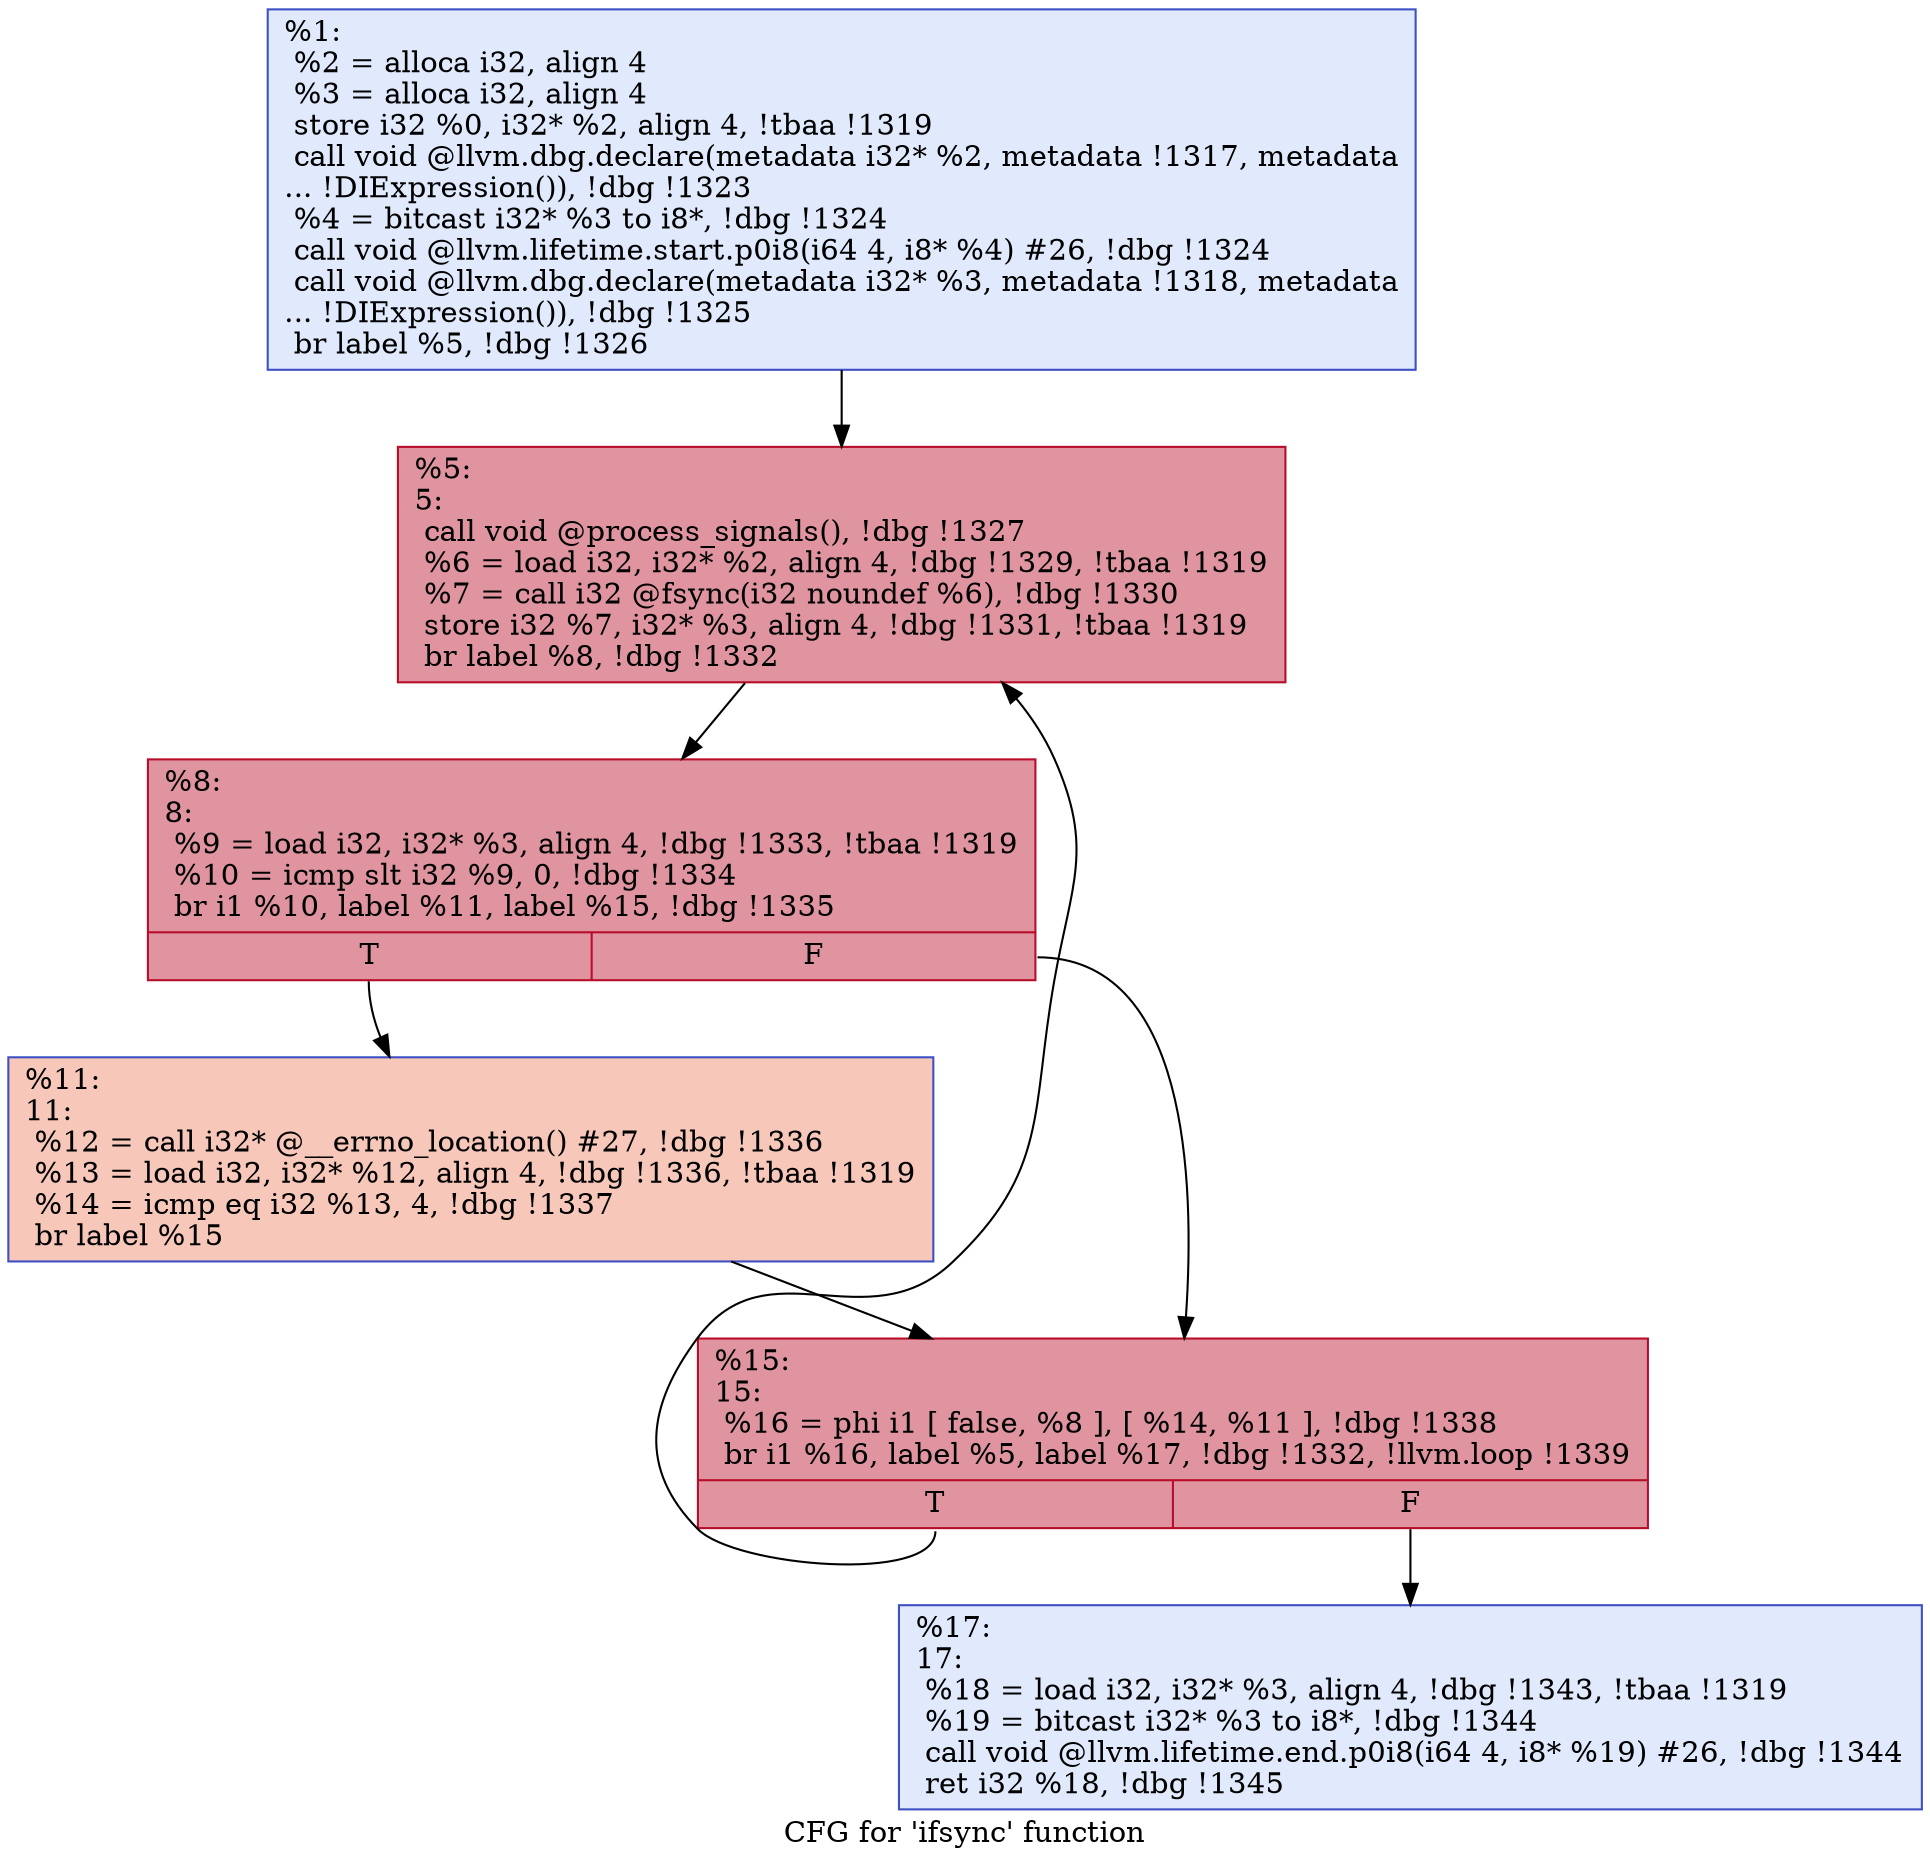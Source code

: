 digraph "CFG for 'ifsync' function" {
	label="CFG for 'ifsync' function";

	Node0xfaec70 [shape=record,color="#3d50c3ff", style=filled, fillcolor="#b9d0f970",label="{%1:\l  %2 = alloca i32, align 4\l  %3 = alloca i32, align 4\l  store i32 %0, i32* %2, align 4, !tbaa !1319\l  call void @llvm.dbg.declare(metadata i32* %2, metadata !1317, metadata\l... !DIExpression()), !dbg !1323\l  %4 = bitcast i32* %3 to i8*, !dbg !1324\l  call void @llvm.lifetime.start.p0i8(i64 4, i8* %4) #26, !dbg !1324\l  call void @llvm.dbg.declare(metadata i32* %3, metadata !1318, metadata\l... !DIExpression()), !dbg !1325\l  br label %5, !dbg !1326\l}"];
	Node0xfaec70 -> Node0xfaecc0;
	Node0xfaecc0 [shape=record,color="#b70d28ff", style=filled, fillcolor="#b70d2870",label="{%5:\l5:                                                \l  call void @process_signals(), !dbg !1327\l  %6 = load i32, i32* %2, align 4, !dbg !1329, !tbaa !1319\l  %7 = call i32 @fsync(i32 noundef %6), !dbg !1330\l  store i32 %7, i32* %3, align 4, !dbg !1331, !tbaa !1319\l  br label %8, !dbg !1332\l}"];
	Node0xfaecc0 -> Node0xfaed10;
	Node0xfaed10 [shape=record,color="#b70d28ff", style=filled, fillcolor="#b70d2870",label="{%8:\l8:                                                \l  %9 = load i32, i32* %3, align 4, !dbg !1333, !tbaa !1319\l  %10 = icmp slt i32 %9, 0, !dbg !1334\l  br i1 %10, label %11, label %15, !dbg !1335\l|{<s0>T|<s1>F}}"];
	Node0xfaed10:s0 -> Node0xfaed60;
	Node0xfaed10:s1 -> Node0xfaedb0;
	Node0xfaed60 [shape=record,color="#3d50c3ff", style=filled, fillcolor="#ec7f6370",label="{%11:\l11:                                               \l  %12 = call i32* @__errno_location() #27, !dbg !1336\l  %13 = load i32, i32* %12, align 4, !dbg !1336, !tbaa !1319\l  %14 = icmp eq i32 %13, 4, !dbg !1337\l  br label %15\l}"];
	Node0xfaed60 -> Node0xfaedb0;
	Node0xfaedb0 [shape=record,color="#b70d28ff", style=filled, fillcolor="#b70d2870",label="{%15:\l15:                                               \l  %16 = phi i1 [ false, %8 ], [ %14, %11 ], !dbg !1338\l  br i1 %16, label %5, label %17, !dbg !1332, !llvm.loop !1339\l|{<s0>T|<s1>F}}"];
	Node0xfaedb0:s0 -> Node0xfaecc0;
	Node0xfaedb0:s1 -> Node0xfaee00;
	Node0xfaee00 [shape=record,color="#3d50c3ff", style=filled, fillcolor="#b9d0f970",label="{%17:\l17:                                               \l  %18 = load i32, i32* %3, align 4, !dbg !1343, !tbaa !1319\l  %19 = bitcast i32* %3 to i8*, !dbg !1344\l  call void @llvm.lifetime.end.p0i8(i64 4, i8* %19) #26, !dbg !1344\l  ret i32 %18, !dbg !1345\l}"];
}
